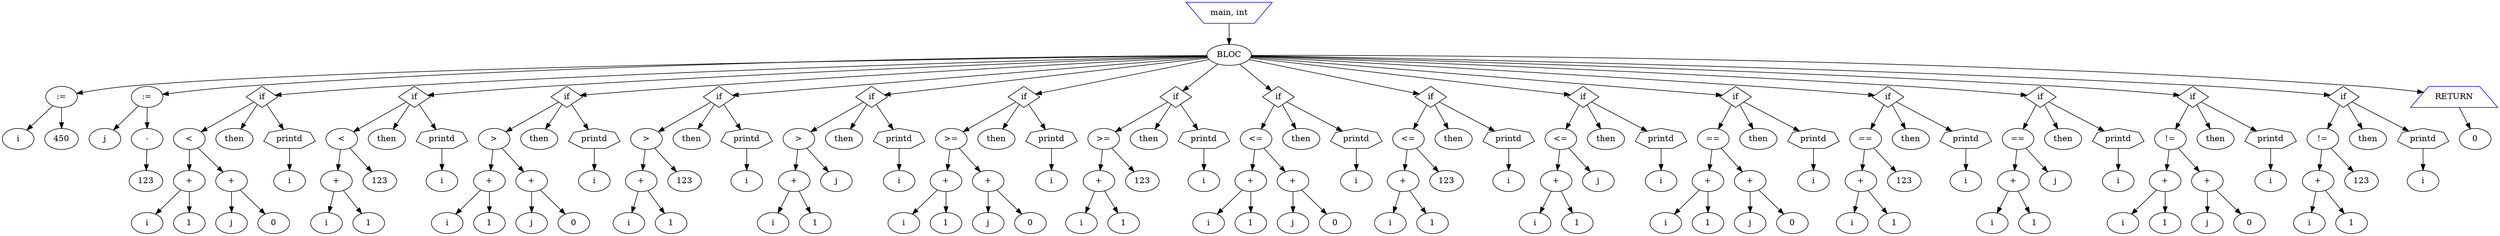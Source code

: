 digraph mon_programme {

node1 [label="main, int" shape=invtrapezium color=blue]
node2 [label=BLOC]
node3 [label=":="]
node4 [label=i]
node5 [label=450]
node6 [label=":="]
node7 [label=j]
node8 [label="-" ]
node9 [label=123]
node10 [label=if shape=diamond]
node11 [label="<"]
node12 [label="+"]
node13 [label=i]
node14 [label=1]
node15 [label="+"]
node16 [label=j]
node17 [label=0]
node18 [label=then]
node19 [label=printd shape=septagon]
node20 [label=i]
node21 [label=if shape=diamond]
node22 [label="<"]
node23 [label="+"]
node24 [label=i]
node25 [label=1]
node26 [label=123]
node27 [label=then]
node28 [label=printd shape=septagon]
node29 [label=i]
node30 [label=if shape=diamond]
node31 [label=">"]
node32 [label="+"]
node33 [label=i]
node34 [label=1]
node35 [label="+"]
node36 [label=j]
node37 [label=0]
node38 [label=then]
node39 [label=printd shape=septagon]
node40 [label=i]
node41 [label=if shape=diamond]
node42 [label=">"]
node43 [label="+"]
node44 [label=i]
node45 [label=1]
node46 [label=123]
node47 [label=then]
node48 [label=printd shape=septagon]
node49 [label=i]
node50 [label=if shape=diamond]
node51 [label=">"]
node52 [label="+"]
node53 [label=i]
node54 [label=1]
node55 [label=j]
node56 [label=then]
node57 [label=printd shape=septagon]
node58 [label=i]
node59 [label=if shape=diamond]
node60 [label=">="]
node61 [label="+"]
node62 [label=i]
node63 [label=1]
node64 [label="+"]
node65 [label=j]
node66 [label=0]
node67 [label=then]
node68 [label=printd shape=septagon]
node69 [label=i]
node70 [label=if shape=diamond]
node71 [label=">="]
node72 [label="+"]
node73 [label=i]
node74 [label=1]
node75 [label=123]
node76 [label=then]
node77 [label=printd shape=septagon]
node78 [label=i]
node79 [label=if shape=diamond]
node80 [label="<="]
node81 [label="+"]
node82 [label=i]
node83 [label=1]
node84 [label="+"]
node85 [label=j]
node86 [label=0]
node87 [label=then]
node88 [label=printd shape=septagon]
node89 [label=i]
node90 [label=if shape=diamond]
node91 [label="<="]
node92 [label="+"]
node93 [label=i]
node94 [label=1]
node95 [label=123]
node96 [label=then]
node97 [label=printd shape=septagon]
node98 [label=i]
node99 [label=if shape=diamond]
node100 [label="<="]
node101 [label="+"]
node102 [label=i]
node103 [label=1]
node104 [label=j]
node105 [label=then]
node106 [label=printd shape=septagon]
node107 [label=i]
node108 [label=if shape=diamond]
node109 [label="=="]
node110 [label="+"]
node111 [label=i]
node112 [label=1]
node113 [label="+"]
node114 [label=j]
node115 [label=0]
node116 [label=then]
node117 [label=printd shape=septagon]
node118 [label=i]
node119 [label=if shape=diamond]
node120 [label="=="]
node121 [label="+"]
node122 [label=i]
node123 [label=1]
node124 [label=123]
node125 [label=then]
node126 [label=printd shape=septagon]
node127 [label=i]
node128 [label=if shape=diamond]
node129 [label="=="]
node130 [label="+"]
node131 [label=i]
node132 [label=1]
node133 [label=j]
node134 [label=then]
node135 [label=printd shape=septagon]
node136 [label=i]
node137 [label=if shape=diamond]
node138 [label="!="]
node139 [label="+"]
node140 [label=i]
node141 [label=1]
node142 [label="+"]
node143 [label=j]
node144 [label=0]
node145 [label=then]
node146 [label=printd shape=septagon]
node147 [label=i]
node148 [label=if shape=diamond]
node149 [label="!="]
node150 [label="+"]
node151 [label=i]
node152 [label=1]
node153 [label=123]
node154 [label=then]
node155 [label=printd shape=septagon]
node156 [label=i]
node157 [label=RETURN shape=trapezium color=blue]
node158 [label=0]
node1->node2;
node2->node3;
node3->node4;
node3->node5;
node2->node6;
node6->node7;
node6->node8;
node8->node9;
node2->node10;
node10->node11;
node11->node12;
node12->node13;
node12->node14;
node11->node15;
node15->node16;
node15->node17;
node10->node18;
node10->node19;
node19->node20;
node2->node21;
node21->node22;
node22->node23;
node23->node24;
node23->node25;
node22->node26;
node21->node27;
node21->node28;
node28->node29;
node2->node30;
node30->node31;
node31->node32;
node32->node33;
node32->node34;
node31->node35;
node35->node36;
node35->node37;
node30->node38;
node30->node39;
node39->node40;
node2->node41;
node41->node42;
node42->node43;
node43->node44;
node43->node45;
node42->node46;
node41->node47;
node41->node48;
node48->node49;
node2->node50;
node50->node51;
node51->node52;
node52->node53;
node52->node54;
node51->node55;
node50->node56;
node50->node57;
node57->node58;
node2->node59;
node59->node60;
node60->node61;
node61->node62;
node61->node63;
node60->node64;
node64->node65;
node64->node66;
node59->node67;
node59->node68;
node68->node69;
node2->node70;
node70->node71;
node71->node72;
node72->node73;
node72->node74;
node71->node75;
node70->node76;
node70->node77;
node77->node78;
node2->node79;
node79->node80;
node80->node81;
node81->node82;
node81->node83;
node80->node84;
node84->node85;
node84->node86;
node79->node87;
node79->node88;
node88->node89;
node2->node90;
node90->node91;
node91->node92;
node92->node93;
node92->node94;
node91->node95;
node90->node96;
node90->node97;
node97->node98;
node2->node99;
node99->node100;
node100->node101;
node101->node102;
node101->node103;
node100->node104;
node99->node105;
node99->node106;
node106->node107;
node2->node108;
node108->node109;
node109->node110;
node110->node111;
node110->node112;
node109->node113;
node113->node114;
node113->node115;
node108->node116;
node108->node117;
node117->node118;
node2->node119;
node119->node120;
node120->node121;
node121->node122;
node121->node123;
node120->node124;
node119->node125;
node119->node126;
node126->node127;
node2->node128;
node128->node129;
node129->node130;
node130->node131;
node130->node132;
node129->node133;
node128->node134;
node128->node135;
node135->node136;
node2->node137;
node137->node138;
node138->node139;
node139->node140;
node139->node141;
node138->node142;
node142->node143;
node142->node144;
node137->node145;
node137->node146;
node146->node147;
node2->node148;
node148->node149;
node149->node150;
node150->node151;
node150->node152;
node149->node153;
node148->node154;
node148->node155;
node155->node156;
node2->node157;
node157->node158;
}